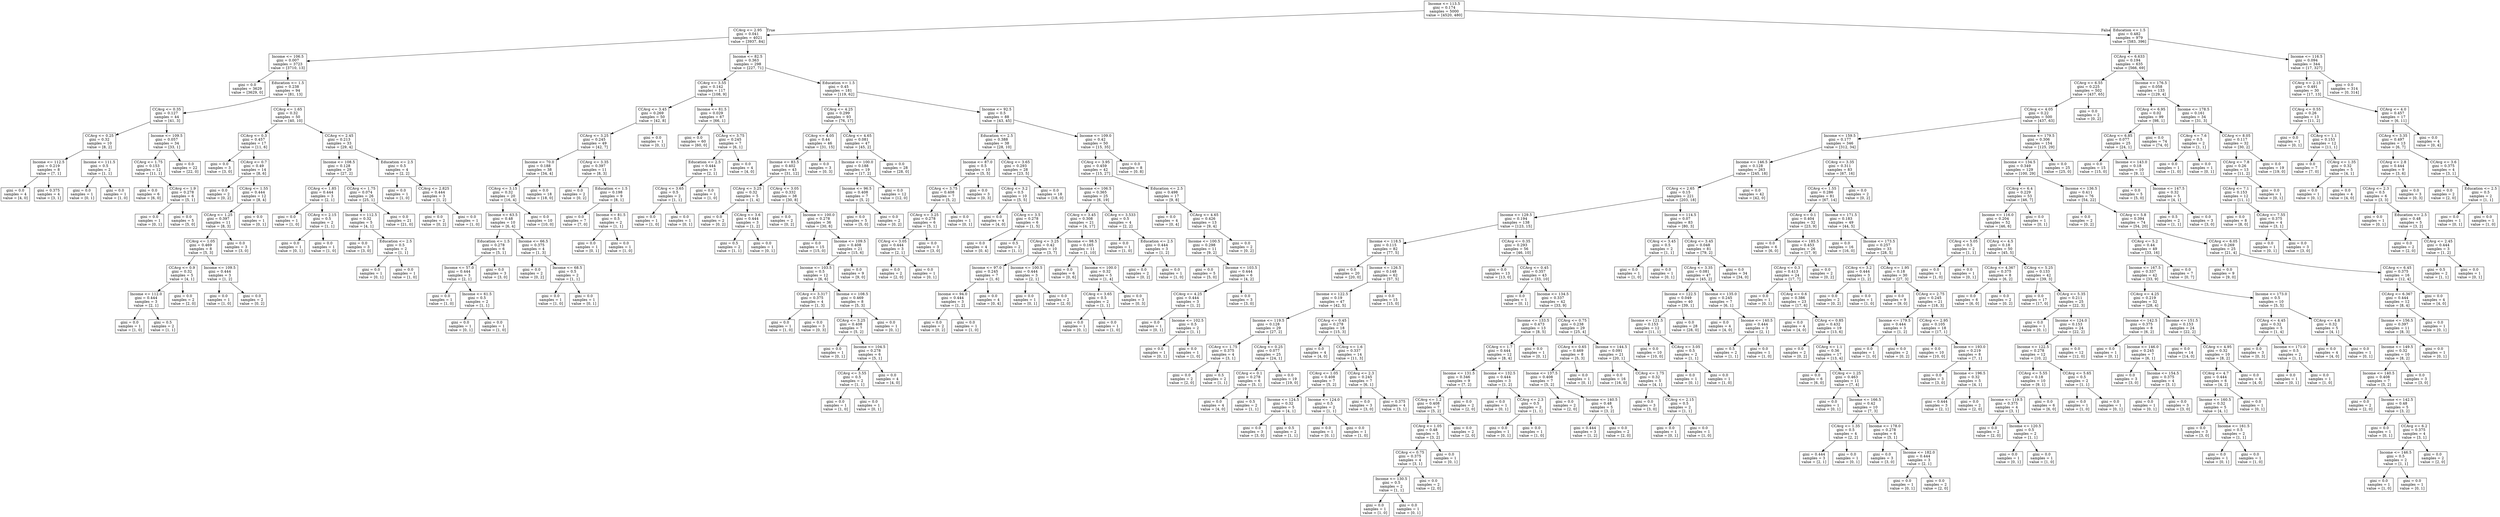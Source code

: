digraph Tree {
node [shape=box] ;
0 [label="Income <= 113.5\ngini = 0.174\nsamples = 5000\nvalue = [4520, 480]"] ;
1 [label="CCAvg <= 2.95\ngini = 0.041\nsamples = 4021\nvalue = [3937, 84]"] ;
0 -> 1 [labeldistance=2.5, labelangle=45, headlabel="True"] ;
2 [label="Income <= 106.5\ngini = 0.007\nsamples = 3723\nvalue = [3710, 13]"] ;
1 -> 2 ;
3 [label="gini = 0.0\nsamples = 3629\nvalue = [3629, 0]"] ;
2 -> 3 ;
4 [label="Education <= 1.5\ngini = 0.238\nsamples = 94\nvalue = [81, 13]"] ;
2 -> 4 ;
5 [label="CCAvg <= 0.35\ngini = 0.127\nsamples = 44\nvalue = [41, 3]"] ;
4 -> 5 ;
6 [label="CCAvg <= 0.25\ngini = 0.32\nsamples = 10\nvalue = [8, 2]"] ;
5 -> 6 ;
7 [label="Income <= 112.5\ngini = 0.219\nsamples = 8\nvalue = [7, 1]"] ;
6 -> 7 ;
8 [label="gini = 0.0\nsamples = 4\nvalue = [4, 0]"] ;
7 -> 8 ;
9 [label="gini = 0.375\nsamples = 4\nvalue = [3, 1]"] ;
7 -> 9 ;
10 [label="Income <= 111.5\ngini = 0.5\nsamples = 2\nvalue = [1, 1]"] ;
6 -> 10 ;
11 [label="gini = 0.0\nsamples = 1\nvalue = [0, 1]"] ;
10 -> 11 ;
12 [label="gini = 0.0\nsamples = 1\nvalue = [1, 0]"] ;
10 -> 12 ;
13 [label="Income <= 109.5\ngini = 0.057\nsamples = 34\nvalue = [33, 1]"] ;
5 -> 13 ;
14 [label="CCAvg <= 1.75\ngini = 0.153\nsamples = 12\nvalue = [11, 1]"] ;
13 -> 14 ;
15 [label="gini = 0.0\nsamples = 6\nvalue = [6, 0]"] ;
14 -> 15 ;
16 [label="CCAvg <= 1.9\ngini = 0.278\nsamples = 6\nvalue = [5, 1]"] ;
14 -> 16 ;
17 [label="gini = 0.0\nsamples = 1\nvalue = [0, 1]"] ;
16 -> 17 ;
18 [label="gini = 0.0\nsamples = 5\nvalue = [5, 0]"] ;
16 -> 18 ;
19 [label="gini = 0.0\nsamples = 22\nvalue = [22, 0]"] ;
13 -> 19 ;
20 [label="CCAvg <= 1.65\ngini = 0.32\nsamples = 50\nvalue = [40, 10]"] ;
4 -> 20 ;
21 [label="CCAvg <= 0.3\ngini = 0.457\nsamples = 17\nvalue = [11, 6]"] ;
20 -> 21 ;
22 [label="gini = 0.0\nsamples = 3\nvalue = [3, 0]"] ;
21 -> 22 ;
23 [label="CCAvg <= 0.7\ngini = 0.49\nsamples = 14\nvalue = [8, 6]"] ;
21 -> 23 ;
24 [label="gini = 0.0\nsamples = 2\nvalue = [0, 2]"] ;
23 -> 24 ;
25 [label="CCAvg <= 1.55\ngini = 0.444\nsamples = 12\nvalue = [8, 4]"] ;
23 -> 25 ;
26 [label="CCAvg <= 1.25\ngini = 0.397\nsamples = 11\nvalue = [8, 3]"] ;
25 -> 26 ;
27 [label="CCAvg <= 1.05\ngini = 0.469\nsamples = 8\nvalue = [5, 3]"] ;
26 -> 27 ;
28 [label="CCAvg <= 0.9\ngini = 0.32\nsamples = 5\nvalue = [4, 1]"] ;
27 -> 28 ;
29 [label="Income <= 112.0\ngini = 0.444\nsamples = 3\nvalue = [2, 1]"] ;
28 -> 29 ;
30 [label="gini = 0.0\nsamples = 1\nvalue = [1, 0]"] ;
29 -> 30 ;
31 [label="gini = 0.5\nsamples = 2\nvalue = [1, 1]"] ;
29 -> 31 ;
32 [label="gini = 0.0\nsamples = 2\nvalue = [2, 0]"] ;
28 -> 32 ;
33 [label="Income <= 109.5\ngini = 0.444\nsamples = 3\nvalue = [1, 2]"] ;
27 -> 33 ;
34 [label="gini = 0.0\nsamples = 1\nvalue = [1, 0]"] ;
33 -> 34 ;
35 [label="gini = 0.0\nsamples = 2\nvalue = [0, 2]"] ;
33 -> 35 ;
36 [label="gini = 0.0\nsamples = 3\nvalue = [3, 0]"] ;
26 -> 36 ;
37 [label="gini = 0.0\nsamples = 1\nvalue = [0, 1]"] ;
25 -> 37 ;
38 [label="CCAvg <= 2.45\ngini = 0.213\nsamples = 33\nvalue = [29, 4]"] ;
20 -> 38 ;
39 [label="Income <= 108.5\ngini = 0.128\nsamples = 29\nvalue = [27, 2]"] ;
38 -> 39 ;
40 [label="CCAvg <= 1.85\ngini = 0.444\nsamples = 3\nvalue = [2, 1]"] ;
39 -> 40 ;
41 [label="gini = 0.0\nsamples = 1\nvalue = [1, 0]"] ;
40 -> 41 ;
42 [label="CCAvg <= 2.15\ngini = 0.5\nsamples = 2\nvalue = [1, 1]"] ;
40 -> 42 ;
43 [label="gini = 0.0\nsamples = 1\nvalue = [0, 1]"] ;
42 -> 43 ;
44 [label="gini = 0.0\nsamples = 1\nvalue = [1, 0]"] ;
42 -> 44 ;
45 [label="CCAvg <= 1.75\ngini = 0.074\nsamples = 26\nvalue = [25, 1]"] ;
39 -> 45 ;
46 [label="Income <= 112.5\ngini = 0.32\nsamples = 5\nvalue = [4, 1]"] ;
45 -> 46 ;
47 [label="gini = 0.0\nsamples = 3\nvalue = [3, 0]"] ;
46 -> 47 ;
48 [label="Education <= 2.5\ngini = 0.5\nsamples = 2\nvalue = [1, 1]"] ;
46 -> 48 ;
49 [label="gini = 0.0\nsamples = 1\nvalue = [0, 1]"] ;
48 -> 49 ;
50 [label="gini = 0.0\nsamples = 1\nvalue = [1, 0]"] ;
48 -> 50 ;
51 [label="gini = 0.0\nsamples = 21\nvalue = [21, 0]"] ;
45 -> 51 ;
52 [label="Education <= 2.5\ngini = 0.5\nsamples = 4\nvalue = [2, 2]"] ;
38 -> 52 ;
53 [label="gini = 0.0\nsamples = 1\nvalue = [1, 0]"] ;
52 -> 53 ;
54 [label="CCAvg <= 2.825\ngini = 0.444\nsamples = 3\nvalue = [1, 2]"] ;
52 -> 54 ;
55 [label="gini = 0.0\nsamples = 2\nvalue = [0, 2]"] ;
54 -> 55 ;
56 [label="gini = 0.0\nsamples = 1\nvalue = [1, 0]"] ;
54 -> 56 ;
57 [label="Income <= 82.5\ngini = 0.363\nsamples = 298\nvalue = [227, 71]"] ;
1 -> 57 ;
58 [label="CCAvg <= 3.55\ngini = 0.142\nsamples = 117\nvalue = [108, 9]"] ;
57 -> 58 ;
59 [label="CCAvg <= 3.45\ngini = 0.269\nsamples = 50\nvalue = [42, 8]"] ;
58 -> 59 ;
60 [label="CCAvg <= 3.25\ngini = 0.245\nsamples = 49\nvalue = [42, 7]"] ;
59 -> 60 ;
61 [label="Income <= 70.0\ngini = 0.188\nsamples = 38\nvalue = [34, 4]"] ;
60 -> 61 ;
62 [label="CCAvg <= 3.15\ngini = 0.32\nsamples = 20\nvalue = [16, 4]"] ;
61 -> 62 ;
63 [label="Income <= 63.5\ngini = 0.48\nsamples = 10\nvalue = [6, 4]"] ;
62 -> 63 ;
64 [label="Education <= 1.5\ngini = 0.278\nsamples = 6\nvalue = [5, 1]"] ;
63 -> 64 ;
65 [label="Income <= 57.0\ngini = 0.444\nsamples = 3\nvalue = [2, 1]"] ;
64 -> 65 ;
66 [label="gini = 0.0\nsamples = 1\nvalue = [1, 0]"] ;
65 -> 66 ;
67 [label="Income <= 61.5\ngini = 0.5\nsamples = 2\nvalue = [1, 1]"] ;
65 -> 67 ;
68 [label="gini = 0.0\nsamples = 1\nvalue = [0, 1]"] ;
67 -> 68 ;
69 [label="gini = 0.0\nsamples = 1\nvalue = [1, 0]"] ;
67 -> 69 ;
70 [label="gini = 0.0\nsamples = 3\nvalue = [3, 0]"] ;
64 -> 70 ;
71 [label="Income <= 66.5\ngini = 0.375\nsamples = 4\nvalue = [1, 3]"] ;
63 -> 71 ;
72 [label="gini = 0.0\nsamples = 2\nvalue = [0, 2]"] ;
71 -> 72 ;
73 [label="Income <= 68.5\ngini = 0.5\nsamples = 2\nvalue = [1, 1]"] ;
71 -> 73 ;
74 [label="gini = 0.0\nsamples = 1\nvalue = [1, 0]"] ;
73 -> 74 ;
75 [label="gini = 0.0\nsamples = 1\nvalue = [0, 1]"] ;
73 -> 75 ;
76 [label="gini = 0.0\nsamples = 10\nvalue = [10, 0]"] ;
62 -> 76 ;
77 [label="gini = 0.0\nsamples = 18\nvalue = [18, 0]"] ;
61 -> 77 ;
78 [label="CCAvg <= 3.35\ngini = 0.397\nsamples = 11\nvalue = [8, 3]"] ;
60 -> 78 ;
79 [label="gini = 0.0\nsamples = 2\nvalue = [0, 2]"] ;
78 -> 79 ;
80 [label="Education <= 1.5\ngini = 0.198\nsamples = 9\nvalue = [8, 1]"] ;
78 -> 80 ;
81 [label="gini = 0.0\nsamples = 7\nvalue = [7, 0]"] ;
80 -> 81 ;
82 [label="Income <= 81.5\ngini = 0.5\nsamples = 2\nvalue = [1, 1]"] ;
80 -> 82 ;
83 [label="gini = 0.0\nsamples = 1\nvalue = [0, 1]"] ;
82 -> 83 ;
84 [label="gini = 0.0\nsamples = 1\nvalue = [1, 0]"] ;
82 -> 84 ;
85 [label="gini = 0.0\nsamples = 1\nvalue = [0, 1]"] ;
59 -> 85 ;
86 [label="Income <= 81.5\ngini = 0.029\nsamples = 67\nvalue = [66, 1]"] ;
58 -> 86 ;
87 [label="gini = 0.0\nsamples = 60\nvalue = [60, 0]"] ;
86 -> 87 ;
88 [label="CCAvg <= 3.75\ngini = 0.245\nsamples = 7\nvalue = [6, 1]"] ;
86 -> 88 ;
89 [label="Education <= 2.5\ngini = 0.444\nsamples = 3\nvalue = [2, 1]"] ;
88 -> 89 ;
90 [label="CCAvg <= 3.65\ngini = 0.5\nsamples = 2\nvalue = [1, 1]"] ;
89 -> 90 ;
91 [label="gini = 0.0\nsamples = 1\nvalue = [1, 0]"] ;
90 -> 91 ;
92 [label="gini = 0.0\nsamples = 1\nvalue = [0, 1]"] ;
90 -> 92 ;
93 [label="gini = 0.0\nsamples = 1\nvalue = [1, 0]"] ;
89 -> 93 ;
94 [label="gini = 0.0\nsamples = 4\nvalue = [4, 0]"] ;
88 -> 94 ;
95 [label="Education <= 1.5\ngini = 0.45\nsamples = 181\nvalue = [119, 62]"] ;
57 -> 95 ;
96 [label="CCAvg <= 4.25\ngini = 0.299\nsamples = 93\nvalue = [76, 17]"] ;
95 -> 96 ;
97 [label="CCAvg <= 4.05\ngini = 0.44\nsamples = 46\nvalue = [31, 15]"] ;
96 -> 97 ;
98 [label="Income <= 83.5\ngini = 0.402\nsamples = 43\nvalue = [31, 12]"] ;
97 -> 98 ;
99 [label="CCAvg <= 3.25\ngini = 0.32\nsamples = 5\nvalue = [1, 4]"] ;
98 -> 99 ;
100 [label="gini = 0.0\nsamples = 2\nvalue = [0, 2]"] ;
99 -> 100 ;
101 [label="CCAvg <= 3.6\ngini = 0.444\nsamples = 3\nvalue = [1, 2]"] ;
99 -> 101 ;
102 [label="gini = 0.5\nsamples = 2\nvalue = [1, 1]"] ;
101 -> 102 ;
103 [label="gini = 0.0\nsamples = 1\nvalue = [0, 1]"] ;
101 -> 103 ;
104 [label="CCAvg <= 3.05\ngini = 0.332\nsamples = 38\nvalue = [30, 8]"] ;
98 -> 104 ;
105 [label="gini = 0.0\nsamples = 2\nvalue = [0, 2]"] ;
104 -> 105 ;
106 [label="Income <= 100.0\ngini = 0.278\nsamples = 36\nvalue = [30, 6]"] ;
104 -> 106 ;
107 [label="gini = 0.0\nsamples = 15\nvalue = [15, 0]"] ;
106 -> 107 ;
108 [label="Income <= 109.5\ngini = 0.408\nsamples = 21\nvalue = [15, 6]"] ;
106 -> 108 ;
109 [label="Income <= 103.5\ngini = 0.5\nsamples = 12\nvalue = [6, 6]"] ;
108 -> 109 ;
110 [label="CCAvg <= 3.317\ngini = 0.375\nsamples = 4\nvalue = [1, 3]"] ;
109 -> 110 ;
111 [label="gini = 0.0\nsamples = 1\nvalue = [1, 0]"] ;
110 -> 111 ;
112 [label="gini = 0.0\nsamples = 3\nvalue = [0, 3]"] ;
110 -> 112 ;
113 [label="Income <= 108.5\ngini = 0.469\nsamples = 8\nvalue = [5, 3]"] ;
109 -> 113 ;
114 [label="CCAvg <= 3.25\ngini = 0.408\nsamples = 7\nvalue = [5, 2]"] ;
113 -> 114 ;
115 [label="gini = 0.0\nsamples = 1\nvalue = [0, 1]"] ;
114 -> 115 ;
116 [label="Income <= 104.5\ngini = 0.278\nsamples = 6\nvalue = [5, 1]"] ;
114 -> 116 ;
117 [label="CCAvg <= 3.55\ngini = 0.5\nsamples = 2\nvalue = [1, 1]"] ;
116 -> 117 ;
118 [label="gini = 0.0\nsamples = 1\nvalue = [1, 0]"] ;
117 -> 118 ;
119 [label="gini = 0.0\nsamples = 1\nvalue = [0, 1]"] ;
117 -> 119 ;
120 [label="gini = 0.0\nsamples = 4\nvalue = [4, 0]"] ;
116 -> 120 ;
121 [label="gini = 0.0\nsamples = 1\nvalue = [0, 1]"] ;
113 -> 121 ;
122 [label="gini = 0.0\nsamples = 9\nvalue = [9, 0]"] ;
108 -> 122 ;
123 [label="gini = 0.0\nsamples = 3\nvalue = [0, 3]"] ;
97 -> 123 ;
124 [label="CCAvg <= 4.65\ngini = 0.081\nsamples = 47\nvalue = [45, 2]"] ;
96 -> 124 ;
125 [label="Income <= 100.0\ngini = 0.188\nsamples = 19\nvalue = [17, 2]"] ;
124 -> 125 ;
126 [label="Income <= 96.5\ngini = 0.408\nsamples = 7\nvalue = [5, 2]"] ;
125 -> 126 ;
127 [label="gini = 0.0\nsamples = 5\nvalue = [5, 0]"] ;
126 -> 127 ;
128 [label="gini = 0.0\nsamples = 2\nvalue = [0, 2]"] ;
126 -> 128 ;
129 [label="gini = 0.0\nsamples = 12\nvalue = [12, 0]"] ;
125 -> 129 ;
130 [label="gini = 0.0\nsamples = 28\nvalue = [28, 0]"] ;
124 -> 130 ;
131 [label="Income <= 92.5\ngini = 0.5\nsamples = 88\nvalue = [43, 45]"] ;
95 -> 131 ;
132 [label="Education <= 2.5\ngini = 0.388\nsamples = 38\nvalue = [28, 10]"] ;
131 -> 132 ;
133 [label="Income <= 87.0\ngini = 0.5\nsamples = 10\nvalue = [5, 5]"] ;
132 -> 133 ;
134 [label="CCAvg <= 3.75\ngini = 0.408\nsamples = 7\nvalue = [5, 2]"] ;
133 -> 134 ;
135 [label="CCAvg <= 3.25\ngini = 0.278\nsamples = 6\nvalue = [5, 1]"] ;
134 -> 135 ;
136 [label="CCAvg <= 3.05\ngini = 0.444\nsamples = 3\nvalue = [2, 1]"] ;
135 -> 136 ;
137 [label="gini = 0.0\nsamples = 2\nvalue = [2, 0]"] ;
136 -> 137 ;
138 [label="gini = 0.0\nsamples = 1\nvalue = [0, 1]"] ;
136 -> 138 ;
139 [label="gini = 0.0\nsamples = 3\nvalue = [3, 0]"] ;
135 -> 139 ;
140 [label="gini = 0.0\nsamples = 1\nvalue = [0, 1]"] ;
134 -> 140 ;
141 [label="gini = 0.0\nsamples = 3\nvalue = [0, 3]"] ;
133 -> 141 ;
142 [label="CCAvg <= 3.65\ngini = 0.293\nsamples = 28\nvalue = [23, 5]"] ;
132 -> 142 ;
143 [label="CCAvg <= 3.2\ngini = 0.5\nsamples = 10\nvalue = [5, 5]"] ;
142 -> 143 ;
144 [label="gini = 0.0\nsamples = 4\nvalue = [4, 0]"] ;
143 -> 144 ;
145 [label="CCAvg <= 3.5\ngini = 0.278\nsamples = 6\nvalue = [1, 5]"] ;
143 -> 145 ;
146 [label="gini = 0.0\nsamples = 4\nvalue = [0, 4]"] ;
145 -> 146 ;
147 [label="gini = 0.5\nsamples = 2\nvalue = [1, 1]"] ;
145 -> 147 ;
148 [label="gini = 0.0\nsamples = 18\nvalue = [18, 0]"] ;
142 -> 148 ;
149 [label="Income <= 109.0\ngini = 0.42\nsamples = 50\nvalue = [15, 35]"] ;
131 -> 149 ;
150 [label="CCAvg <= 3.95\ngini = 0.459\nsamples = 42\nvalue = [15, 27]"] ;
149 -> 150 ;
151 [label="Income <= 106.5\ngini = 0.365\nsamples = 25\nvalue = [6, 19]"] ;
150 -> 151 ;
152 [label="CCAvg <= 3.45\ngini = 0.308\nsamples = 21\nvalue = [4, 17]"] ;
151 -> 152 ;
153 [label="CCAvg <= 3.25\ngini = 0.42\nsamples = 10\nvalue = [3, 7]"] ;
152 -> 153 ;
154 [label="Income <= 97.0\ngini = 0.245\nsamples = 7\nvalue = [1, 6]"] ;
153 -> 154 ;
155 [label="Income <= 94.0\ngini = 0.444\nsamples = 3\nvalue = [1, 2]"] ;
154 -> 155 ;
156 [label="gini = 0.0\nsamples = 2\nvalue = [0, 2]"] ;
155 -> 156 ;
157 [label="gini = 0.0\nsamples = 1\nvalue = [1, 0]"] ;
155 -> 157 ;
158 [label="gini = 0.0\nsamples = 4\nvalue = [0, 4]"] ;
154 -> 158 ;
159 [label="Income <= 100.5\ngini = 0.444\nsamples = 3\nvalue = [2, 1]"] ;
153 -> 159 ;
160 [label="gini = 0.0\nsamples = 1\nvalue = [0, 1]"] ;
159 -> 160 ;
161 [label="gini = 0.0\nsamples = 2\nvalue = [2, 0]"] ;
159 -> 161 ;
162 [label="Income <= 98.5\ngini = 0.165\nsamples = 11\nvalue = [1, 10]"] ;
152 -> 162 ;
163 [label="gini = 0.0\nsamples = 6\nvalue = [0, 6]"] ;
162 -> 163 ;
164 [label="Income <= 100.0\ngini = 0.32\nsamples = 5\nvalue = [1, 4]"] ;
162 -> 164 ;
165 [label="CCAvg <= 3.65\ngini = 0.5\nsamples = 2\nvalue = [1, 1]"] ;
164 -> 165 ;
166 [label="gini = 0.0\nsamples = 1\nvalue = [0, 1]"] ;
165 -> 166 ;
167 [label="gini = 0.0\nsamples = 1\nvalue = [1, 0]"] ;
165 -> 167 ;
168 [label="gini = 0.0\nsamples = 3\nvalue = [0, 3]"] ;
164 -> 168 ;
169 [label="CCAvg <= 3.533\ngini = 0.5\nsamples = 4\nvalue = [2, 2]"] ;
151 -> 169 ;
170 [label="gini = 0.0\nsamples = 1\nvalue = [1, 0]"] ;
169 -> 170 ;
171 [label="Education <= 2.5\ngini = 0.444\nsamples = 3\nvalue = [1, 2]"] ;
169 -> 171 ;
172 [label="gini = 0.0\nsamples = 2\nvalue = [0, 2]"] ;
171 -> 172 ;
173 [label="gini = 0.0\nsamples = 1\nvalue = [1, 0]"] ;
171 -> 173 ;
174 [label="Education <= 2.5\ngini = 0.498\nsamples = 17\nvalue = [9, 8]"] ;
150 -> 174 ;
175 [label="gini = 0.0\nsamples = 4\nvalue = [0, 4]"] ;
174 -> 175 ;
176 [label="CCAvg <= 4.65\ngini = 0.426\nsamples = 13\nvalue = [9, 4]"] ;
174 -> 176 ;
177 [label="Income <= 100.5\ngini = 0.298\nsamples = 11\nvalue = [9, 2]"] ;
176 -> 177 ;
178 [label="gini = 0.0\nsamples = 5\nvalue = [5, 0]"] ;
177 -> 178 ;
179 [label="Income <= 103.5\ngini = 0.444\nsamples = 6\nvalue = [4, 2]"] ;
177 -> 179 ;
180 [label="CCAvg <= 4.25\ngini = 0.444\nsamples = 3\nvalue = [1, 2]"] ;
179 -> 180 ;
181 [label="gini = 0.0\nsamples = 1\nvalue = [0, 1]"] ;
180 -> 181 ;
182 [label="Income <= 102.5\ngini = 0.5\nsamples = 2\nvalue = [1, 1]"] ;
180 -> 182 ;
183 [label="gini = 0.0\nsamples = 1\nvalue = [0, 1]"] ;
182 -> 183 ;
184 [label="gini = 0.0\nsamples = 1\nvalue = [1, 0]"] ;
182 -> 184 ;
185 [label="gini = 0.0\nsamples = 3\nvalue = [3, 0]"] ;
179 -> 185 ;
186 [label="gini = 0.0\nsamples = 2\nvalue = [0, 2]"] ;
176 -> 186 ;
187 [label="gini = 0.0\nsamples = 8\nvalue = [0, 8]"] ;
149 -> 187 ;
188 [label="Education <= 1.5\ngini = 0.482\nsamples = 979\nvalue = [583, 396]"] ;
0 -> 188 [labeldistance=2.5, labelangle=-45, headlabel="False"] ;
189 [label="CCAvg <= 6.633\ngini = 0.194\nsamples = 635\nvalue = [566, 69]"] ;
188 -> 189 ;
190 [label="CCAvg <= 6.55\ngini = 0.225\nsamples = 502\nvalue = [437, 65]"] ;
189 -> 190 ;
191 [label="CCAvg <= 4.05\ngini = 0.22\nsamples = 500\nvalue = [437, 63]"] ;
190 -> 191 ;
192 [label="Income <= 159.5\ngini = 0.177\nsamples = 346\nvalue = [312, 34]"] ;
191 -> 192 ;
193 [label="Income <= 146.5\ngini = 0.128\nsamples = 263\nvalue = [245, 18]"] ;
192 -> 193 ;
194 [label="CCAvg <= 2.65\ngini = 0.15\nsamples = 221\nvalue = [203, 18]"] ;
193 -> 194 ;
195 [label="Income <= 129.5\ngini = 0.194\nsamples = 138\nvalue = [123, 15]"] ;
194 -> 195 ;
196 [label="Income <= 118.5\ngini = 0.115\nsamples = 82\nvalue = [77, 5]"] ;
195 -> 196 ;
197 [label="gini = 0.0\nsamples = 20\nvalue = [20, 0]"] ;
196 -> 197 ;
198 [label="Income <= 126.5\ngini = 0.148\nsamples = 62\nvalue = [57, 5]"] ;
196 -> 198 ;
199 [label="Income <= 122.5\ngini = 0.19\nsamples = 47\nvalue = [42, 5]"] ;
198 -> 199 ;
200 [label="Income <= 119.5\ngini = 0.128\nsamples = 29\nvalue = [27, 2]"] ;
199 -> 200 ;
201 [label="CCAvg <= 1.75\ngini = 0.375\nsamples = 4\nvalue = [3, 1]"] ;
200 -> 201 ;
202 [label="gini = 0.0\nsamples = 2\nvalue = [2, 0]"] ;
201 -> 202 ;
203 [label="gini = 0.5\nsamples = 2\nvalue = [1, 1]"] ;
201 -> 203 ;
204 [label="CCAvg <= 0.25\ngini = 0.077\nsamples = 25\nvalue = [24, 1]"] ;
200 -> 204 ;
205 [label="CCAvg <= 0.1\ngini = 0.278\nsamples = 6\nvalue = [5, 1]"] ;
204 -> 205 ;
206 [label="gini = 0.0\nsamples = 4\nvalue = [4, 0]"] ;
205 -> 206 ;
207 [label="gini = 0.5\nsamples = 2\nvalue = [1, 1]"] ;
205 -> 207 ;
208 [label="gini = 0.0\nsamples = 19\nvalue = [19, 0]"] ;
204 -> 208 ;
209 [label="CCAvg <= 0.45\ngini = 0.278\nsamples = 18\nvalue = [15, 3]"] ;
199 -> 209 ;
210 [label="gini = 0.0\nsamples = 4\nvalue = [4, 0]"] ;
209 -> 210 ;
211 [label="CCAvg <= 1.6\ngini = 0.337\nsamples = 14\nvalue = [11, 3]"] ;
209 -> 211 ;
212 [label="CCAvg <= 1.05\ngini = 0.408\nsamples = 7\nvalue = [5, 2]"] ;
211 -> 212 ;
213 [label="Income <= 124.5\ngini = 0.32\nsamples = 5\nvalue = [4, 1]"] ;
212 -> 213 ;
214 [label="gini = 0.0\nsamples = 3\nvalue = [3, 0]"] ;
213 -> 214 ;
215 [label="gini = 0.5\nsamples = 2\nvalue = [1, 1]"] ;
213 -> 215 ;
216 [label="Income <= 124.0\ngini = 0.5\nsamples = 2\nvalue = [1, 1]"] ;
212 -> 216 ;
217 [label="gini = 0.0\nsamples = 1\nvalue = [0, 1]"] ;
216 -> 217 ;
218 [label="gini = 0.0\nsamples = 1\nvalue = [1, 0]"] ;
216 -> 218 ;
219 [label="CCAvg <= 2.3\ngini = 0.245\nsamples = 7\nvalue = [6, 1]"] ;
211 -> 219 ;
220 [label="gini = 0.0\nsamples = 3\nvalue = [3, 0]"] ;
219 -> 220 ;
221 [label="gini = 0.375\nsamples = 4\nvalue = [3, 1]"] ;
219 -> 221 ;
222 [label="gini = 0.0\nsamples = 15\nvalue = [15, 0]"] ;
198 -> 222 ;
223 [label="CCAvg <= 0.35\ngini = 0.293\nsamples = 56\nvalue = [46, 10]"] ;
195 -> 223 ;
224 [label="gini = 0.0\nsamples = 13\nvalue = [13, 0]"] ;
223 -> 224 ;
225 [label="CCAvg <= 0.45\ngini = 0.357\nsamples = 43\nvalue = [33, 10]"] ;
223 -> 225 ;
226 [label="gini = 0.0\nsamples = 1\nvalue = [0, 1]"] ;
225 -> 226 ;
227 [label="Income <= 134.5\ngini = 0.337\nsamples = 42\nvalue = [33, 9]"] ;
225 -> 227 ;
228 [label="Income <= 133.5\ngini = 0.473\nsamples = 13\nvalue = [8, 5]"] ;
227 -> 228 ;
229 [label="CCAvg <= 1.7\ngini = 0.444\nsamples = 12\nvalue = [8, 4]"] ;
228 -> 229 ;
230 [label="Income <= 131.5\ngini = 0.346\nsamples = 9\nvalue = [7, 2]"] ;
229 -> 230 ;
231 [label="CCAvg <= 1.2\ngini = 0.408\nsamples = 7\nvalue = [5, 2]"] ;
230 -> 231 ;
232 [label="CCAvg <= 1.05\ngini = 0.48\nsamples = 5\nvalue = [3, 2]"] ;
231 -> 232 ;
233 [label="CCAvg <= 0.75\ngini = 0.375\nsamples = 4\nvalue = [3, 1]"] ;
232 -> 233 ;
234 [label="Income <= 130.5\ngini = 0.5\nsamples = 2\nvalue = [1, 1]"] ;
233 -> 234 ;
235 [label="gini = 0.0\nsamples = 1\nvalue = [1, 0]"] ;
234 -> 235 ;
236 [label="gini = 0.0\nsamples = 1\nvalue = [0, 1]"] ;
234 -> 236 ;
237 [label="gini = 0.0\nsamples = 2\nvalue = [2, 0]"] ;
233 -> 237 ;
238 [label="gini = 0.0\nsamples = 1\nvalue = [0, 1]"] ;
232 -> 238 ;
239 [label="gini = 0.0\nsamples = 2\nvalue = [2, 0]"] ;
231 -> 239 ;
240 [label="gini = 0.0\nsamples = 2\nvalue = [2, 0]"] ;
230 -> 240 ;
241 [label="Income <= 132.5\ngini = 0.444\nsamples = 3\nvalue = [1, 2]"] ;
229 -> 241 ;
242 [label="gini = 0.0\nsamples = 1\nvalue = [0, 1]"] ;
241 -> 242 ;
243 [label="CCAvg <= 2.3\ngini = 0.5\nsamples = 2\nvalue = [1, 1]"] ;
241 -> 243 ;
244 [label="gini = 0.0\nsamples = 1\nvalue = [0, 1]"] ;
243 -> 244 ;
245 [label="gini = 0.0\nsamples = 1\nvalue = [1, 0]"] ;
243 -> 245 ;
246 [label="gini = 0.0\nsamples = 1\nvalue = [0, 1]"] ;
228 -> 246 ;
247 [label="CCAvg <= 0.75\ngini = 0.238\nsamples = 29\nvalue = [25, 4]"] ;
227 -> 247 ;
248 [label="CCAvg <= 0.65\ngini = 0.469\nsamples = 8\nvalue = [5, 3]"] ;
247 -> 248 ;
249 [label="Income <= 137.5\ngini = 0.408\nsamples = 7\nvalue = [5, 2]"] ;
248 -> 249 ;
250 [label="gini = 0.0\nsamples = 2\nvalue = [2, 0]"] ;
249 -> 250 ;
251 [label="Income <= 140.5\ngini = 0.48\nsamples = 5\nvalue = [3, 2]"] ;
249 -> 251 ;
252 [label="gini = 0.444\nsamples = 3\nvalue = [1, 2]"] ;
251 -> 252 ;
253 [label="gini = 0.0\nsamples = 2\nvalue = [2, 0]"] ;
251 -> 253 ;
254 [label="gini = 0.0\nsamples = 1\nvalue = [0, 1]"] ;
248 -> 254 ;
255 [label="Income <= 144.5\ngini = 0.091\nsamples = 21\nvalue = [20, 1]"] ;
247 -> 255 ;
256 [label="gini = 0.0\nsamples = 16\nvalue = [16, 0]"] ;
255 -> 256 ;
257 [label="CCAvg <= 1.75\ngini = 0.32\nsamples = 5\nvalue = [4, 1]"] ;
255 -> 257 ;
258 [label="gini = 0.0\nsamples = 3\nvalue = [3, 0]"] ;
257 -> 258 ;
259 [label="CCAvg <= 2.15\ngini = 0.5\nsamples = 2\nvalue = [1, 1]"] ;
257 -> 259 ;
260 [label="gini = 0.0\nsamples = 1\nvalue = [0, 1]"] ;
259 -> 260 ;
261 [label="gini = 0.0\nsamples = 1\nvalue = [1, 0]"] ;
259 -> 261 ;
262 [label="Income <= 114.5\ngini = 0.07\nsamples = 83\nvalue = [80, 3]"] ;
194 -> 262 ;
263 [label="CCAvg <= 3.45\ngini = 0.5\nsamples = 2\nvalue = [1, 1]"] ;
262 -> 263 ;
264 [label="gini = 0.0\nsamples = 1\nvalue = [1, 0]"] ;
263 -> 264 ;
265 [label="gini = 0.0\nsamples = 1\nvalue = [0, 1]"] ;
263 -> 265 ;
266 [label="CCAvg <= 3.45\ngini = 0.048\nsamples = 81\nvalue = [79, 2]"] ;
262 -> 266 ;
267 [label="CCAvg <= 3.35\ngini = 0.081\nsamples = 47\nvalue = [45, 2]"] ;
266 -> 267 ;
268 [label="Income <= 122.5\ngini = 0.049\nsamples = 40\nvalue = [39, 1]"] ;
267 -> 268 ;
269 [label="Income <= 121.5\ngini = 0.153\nsamples = 12\nvalue = [11, 1]"] ;
268 -> 269 ;
270 [label="gini = 0.0\nsamples = 10\nvalue = [10, 0]"] ;
269 -> 270 ;
271 [label="CCAvg <= 3.05\ngini = 0.5\nsamples = 2\nvalue = [1, 1]"] ;
269 -> 271 ;
272 [label="gini = 0.0\nsamples = 1\nvalue = [0, 1]"] ;
271 -> 272 ;
273 [label="gini = 0.0\nsamples = 1\nvalue = [1, 0]"] ;
271 -> 273 ;
274 [label="gini = 0.0\nsamples = 28\nvalue = [28, 0]"] ;
268 -> 274 ;
275 [label="Income <= 135.0\ngini = 0.245\nsamples = 7\nvalue = [6, 1]"] ;
267 -> 275 ;
276 [label="gini = 0.0\nsamples = 4\nvalue = [4, 0]"] ;
275 -> 276 ;
277 [label="Income <= 140.5\ngini = 0.444\nsamples = 3\nvalue = [2, 1]"] ;
275 -> 277 ;
278 [label="gini = 0.5\nsamples = 2\nvalue = [1, 1]"] ;
277 -> 278 ;
279 [label="gini = 0.0\nsamples = 1\nvalue = [1, 0]"] ;
277 -> 279 ;
280 [label="gini = 0.0\nsamples = 34\nvalue = [34, 0]"] ;
266 -> 280 ;
281 [label="gini = 0.0\nsamples = 42\nvalue = [42, 0]"] ;
193 -> 281 ;
282 [label="CCAvg <= 3.35\ngini = 0.311\nsamples = 83\nvalue = [67, 16]"] ;
192 -> 282 ;
283 [label="CCAvg <= 1.55\ngini = 0.286\nsamples = 81\nvalue = [67, 14]"] ;
282 -> 283 ;
284 [label="CCAvg <= 0.1\ngini = 0.404\nsamples = 32\nvalue = [23, 9]"] ;
283 -> 284 ;
285 [label="gini = 0.0\nsamples = 6\nvalue = [6, 0]"] ;
284 -> 285 ;
286 [label="Income <= 185.5\ngini = 0.453\nsamples = 26\nvalue = [17, 9]"] ;
284 -> 286 ;
287 [label="CCAvg <= 0.3\ngini = 0.413\nsamples = 24\nvalue = [17, 7]"] ;
286 -> 287 ;
288 [label="gini = 0.0\nsamples = 1\nvalue = [0, 1]"] ;
287 -> 288 ;
289 [label="CCAvg <= 0.6\ngini = 0.386\nsamples = 23\nvalue = [17, 6]"] ;
287 -> 289 ;
290 [label="gini = 0.0\nsamples = 4\nvalue = [4, 0]"] ;
289 -> 290 ;
291 [label="CCAvg <= 0.85\ngini = 0.432\nsamples = 19\nvalue = [13, 6]"] ;
289 -> 291 ;
292 [label="gini = 0.0\nsamples = 2\nvalue = [0, 2]"] ;
291 -> 292 ;
293 [label="CCAvg <= 1.1\ngini = 0.36\nsamples = 17\nvalue = [13, 4]"] ;
291 -> 293 ;
294 [label="gini = 0.0\nsamples = 6\nvalue = [6, 0]"] ;
293 -> 294 ;
295 [label="CCAvg <= 1.25\ngini = 0.463\nsamples = 11\nvalue = [7, 4]"] ;
293 -> 295 ;
296 [label="gini = 0.0\nsamples = 1\nvalue = [0, 1]"] ;
295 -> 296 ;
297 [label="Income <= 166.5\ngini = 0.42\nsamples = 10\nvalue = [7, 3]"] ;
295 -> 297 ;
298 [label="CCAvg <= 1.35\ngini = 0.5\nsamples = 4\nvalue = [2, 2]"] ;
297 -> 298 ;
299 [label="gini = 0.444\nsamples = 3\nvalue = [2, 1]"] ;
298 -> 299 ;
300 [label="gini = 0.0\nsamples = 1\nvalue = [0, 1]"] ;
298 -> 300 ;
301 [label="Income <= 178.0\ngini = 0.278\nsamples = 6\nvalue = [5, 1]"] ;
297 -> 301 ;
302 [label="gini = 0.0\nsamples = 3\nvalue = [3, 0]"] ;
301 -> 302 ;
303 [label="Income <= 182.0\ngini = 0.444\nsamples = 3\nvalue = [2, 1]"] ;
301 -> 303 ;
304 [label="gini = 0.0\nsamples = 1\nvalue = [0, 1]"] ;
303 -> 304 ;
305 [label="gini = 0.0\nsamples = 2\nvalue = [2, 0]"] ;
303 -> 305 ;
306 [label="gini = 0.0\nsamples = 2\nvalue = [0, 2]"] ;
286 -> 306 ;
307 [label="Income <= 171.5\ngini = 0.183\nsamples = 49\nvalue = [44, 5]"] ;
283 -> 307 ;
308 [label="gini = 0.0\nsamples = 16\nvalue = [16, 0]"] ;
307 -> 308 ;
309 [label="Income <= 173.5\ngini = 0.257\nsamples = 33\nvalue = [28, 5]"] ;
307 -> 309 ;
310 [label="CCAvg <= 3.2\ngini = 0.444\nsamples = 3\nvalue = [1, 2]"] ;
309 -> 310 ;
311 [label="gini = 0.0\nsamples = 2\nvalue = [0, 2]"] ;
310 -> 311 ;
312 [label="gini = 0.0\nsamples = 1\nvalue = [1, 0]"] ;
310 -> 312 ;
313 [label="CCAvg <= 1.95\ngini = 0.18\nsamples = 30\nvalue = [27, 3]"] ;
309 -> 313 ;
314 [label="gini = 0.0\nsamples = 9\nvalue = [9, 0]"] ;
313 -> 314 ;
315 [label="CCAvg <= 2.75\ngini = 0.245\nsamples = 21\nvalue = [18, 3]"] ;
313 -> 315 ;
316 [label="Income <= 179.5\ngini = 0.444\nsamples = 3\nvalue = [1, 2]"] ;
315 -> 316 ;
317 [label="gini = 0.0\nsamples = 1\nvalue = [1, 0]"] ;
316 -> 317 ;
318 [label="gini = 0.0\nsamples = 2\nvalue = [0, 2]"] ;
316 -> 318 ;
319 [label="CCAvg <= 2.95\ngini = 0.105\nsamples = 18\nvalue = [17, 1]"] ;
315 -> 319 ;
320 [label="gini = 0.0\nsamples = 10\nvalue = [10, 0]"] ;
319 -> 320 ;
321 [label="Income <= 193.0\ngini = 0.219\nsamples = 8\nvalue = [7, 1]"] ;
319 -> 321 ;
322 [label="gini = 0.0\nsamples = 3\nvalue = [3, 0]"] ;
321 -> 322 ;
323 [label="Income <= 196.5\ngini = 0.32\nsamples = 5\nvalue = [4, 1]"] ;
321 -> 323 ;
324 [label="gini = 0.444\nsamples = 3\nvalue = [2, 1]"] ;
323 -> 324 ;
325 [label="gini = 0.0\nsamples = 2\nvalue = [2, 0]"] ;
323 -> 325 ;
326 [label="gini = 0.0\nsamples = 2\nvalue = [0, 2]"] ;
282 -> 326 ;
327 [label="Income <= 179.5\ngini = 0.306\nsamples = 154\nvalue = [125, 29]"] ;
191 -> 327 ;
328 [label="Income <= 134.5\ngini = 0.349\nsamples = 129\nvalue = [100, 29]"] ;
327 -> 328 ;
329 [label="CCAvg <= 6.4\ngini = 0.229\nsamples = 53\nvalue = [46, 7]"] ;
328 -> 329 ;
330 [label="Income <= 116.0\ngini = 0.204\nsamples = 52\nvalue = [46, 6]"] ;
329 -> 330 ;
331 [label="CCAvg <= 5.05\ngini = 0.5\nsamples = 2\nvalue = [1, 1]"] ;
330 -> 331 ;
332 [label="gini = 0.0\nsamples = 1\nvalue = [1, 0]"] ;
331 -> 332 ;
333 [label="gini = 0.0\nsamples = 1\nvalue = [0, 1]"] ;
331 -> 333 ;
334 [label="CCAvg <= 4.5\ngini = 0.18\nsamples = 50\nvalue = [45, 5]"] ;
330 -> 334 ;
335 [label="CCAvg <= 4.367\ngini = 0.375\nsamples = 8\nvalue = [6, 2]"] ;
334 -> 335 ;
336 [label="gini = 0.0\nsamples = 6\nvalue = [6, 0]"] ;
335 -> 336 ;
337 [label="gini = 0.0\nsamples = 2\nvalue = [0, 2]"] ;
335 -> 337 ;
338 [label="CCAvg <= 5.25\ngini = 0.133\nsamples = 42\nvalue = [39, 3]"] ;
334 -> 338 ;
339 [label="gini = 0.0\nsamples = 17\nvalue = [17, 0]"] ;
338 -> 339 ;
340 [label="CCAvg <= 5.35\ngini = 0.211\nsamples = 25\nvalue = [22, 3]"] ;
338 -> 340 ;
341 [label="gini = 0.0\nsamples = 1\nvalue = [0, 1]"] ;
340 -> 341 ;
342 [label="Income <= 124.0\ngini = 0.153\nsamples = 24\nvalue = [22, 2]"] ;
340 -> 342 ;
343 [label="Income <= 122.5\ngini = 0.278\nsamples = 12\nvalue = [10, 2]"] ;
342 -> 343 ;
344 [label="CCAvg <= 5.55\ngini = 0.18\nsamples = 10\nvalue = [9, 1]"] ;
343 -> 344 ;
345 [label="Income <= 119.5\ngini = 0.375\nsamples = 4\nvalue = [3, 1]"] ;
344 -> 345 ;
346 [label="gini = 0.0\nsamples = 2\nvalue = [2, 0]"] ;
345 -> 346 ;
347 [label="Income <= 120.5\ngini = 0.5\nsamples = 2\nvalue = [1, 1]"] ;
345 -> 347 ;
348 [label="gini = 0.0\nsamples = 1\nvalue = [0, 1]"] ;
347 -> 348 ;
349 [label="gini = 0.0\nsamples = 1\nvalue = [1, 0]"] ;
347 -> 349 ;
350 [label="gini = 0.0\nsamples = 6\nvalue = [6, 0]"] ;
344 -> 350 ;
351 [label="CCAvg <= 5.65\ngini = 0.5\nsamples = 2\nvalue = [1, 1]"] ;
343 -> 351 ;
352 [label="gini = 0.0\nsamples = 1\nvalue = [1, 0]"] ;
351 -> 352 ;
353 [label="gini = 0.0\nsamples = 1\nvalue = [0, 1]"] ;
351 -> 353 ;
354 [label="gini = 0.0\nsamples = 12\nvalue = [12, 0]"] ;
342 -> 354 ;
355 [label="gini = 0.0\nsamples = 1\nvalue = [0, 1]"] ;
329 -> 355 ;
356 [label="Income <= 136.5\ngini = 0.411\nsamples = 76\nvalue = [54, 22]"] ;
328 -> 356 ;
357 [label="gini = 0.0\nsamples = 2\nvalue = [0, 2]"] ;
356 -> 357 ;
358 [label="CCAvg <= 5.8\ngini = 0.394\nsamples = 74\nvalue = [54, 20]"] ;
356 -> 358 ;
359 [label="CCAvg <= 5.2\ngini = 0.44\nsamples = 49\nvalue = [33, 16]"] ;
358 -> 359 ;
360 [label="Income <= 167.5\ngini = 0.337\nsamples = 42\nvalue = [33, 9]"] ;
359 -> 360 ;
361 [label="CCAvg <= 4.25\ngini = 0.219\nsamples = 32\nvalue = [28, 4]"] ;
360 -> 361 ;
362 [label="Income <= 142.5\ngini = 0.375\nsamples = 8\nvalue = [6, 2]"] ;
361 -> 362 ;
363 [label="gini = 0.0\nsamples = 1\nvalue = [0, 1]"] ;
362 -> 363 ;
364 [label="Income <= 146.0\ngini = 0.245\nsamples = 7\nvalue = [6, 1]"] ;
362 -> 364 ;
365 [label="gini = 0.0\nsamples = 3\nvalue = [3, 0]"] ;
364 -> 365 ;
366 [label="Income <= 154.5\ngini = 0.375\nsamples = 4\nvalue = [3, 1]"] ;
364 -> 366 ;
367 [label="gini = 0.0\nsamples = 1\nvalue = [0, 1]"] ;
366 -> 367 ;
368 [label="gini = 0.0\nsamples = 3\nvalue = [3, 0]"] ;
366 -> 368 ;
369 [label="Income <= 151.5\ngini = 0.153\nsamples = 24\nvalue = [22, 2]"] ;
361 -> 369 ;
370 [label="gini = 0.0\nsamples = 14\nvalue = [14, 0]"] ;
369 -> 370 ;
371 [label="CCAvg <= 4.95\ngini = 0.32\nsamples = 10\nvalue = [8, 2]"] ;
369 -> 371 ;
372 [label="CCAvg <= 4.7\ngini = 0.444\nsamples = 6\nvalue = [4, 2]"] ;
371 -> 372 ;
373 [label="Income <= 160.5\ngini = 0.32\nsamples = 5\nvalue = [4, 1]"] ;
372 -> 373 ;
374 [label="gini = 0.0\nsamples = 3\nvalue = [3, 0]"] ;
373 -> 374 ;
375 [label="Income <= 161.5\ngini = 0.5\nsamples = 2\nvalue = [1, 1]"] ;
373 -> 375 ;
376 [label="gini = 0.0\nsamples = 1\nvalue = [0, 1]"] ;
375 -> 376 ;
377 [label="gini = 0.0\nsamples = 1\nvalue = [1, 0]"] ;
375 -> 377 ;
378 [label="gini = 0.0\nsamples = 1\nvalue = [0, 1]"] ;
372 -> 378 ;
379 [label="gini = 0.0\nsamples = 4\nvalue = [4, 0]"] ;
371 -> 379 ;
380 [label="Income <= 173.0\ngini = 0.5\nsamples = 10\nvalue = [5, 5]"] ;
360 -> 380 ;
381 [label="CCAvg <= 4.45\ngini = 0.32\nsamples = 5\nvalue = [1, 4]"] ;
380 -> 381 ;
382 [label="gini = 0.0\nsamples = 3\nvalue = [0, 3]"] ;
381 -> 382 ;
383 [label="Income <= 171.0\ngini = 0.5\nsamples = 2\nvalue = [1, 1]"] ;
381 -> 383 ;
384 [label="gini = 0.0\nsamples = 1\nvalue = [0, 1]"] ;
383 -> 384 ;
385 [label="gini = 0.0\nsamples = 1\nvalue = [1, 0]"] ;
383 -> 385 ;
386 [label="CCAvg <= 4.8\ngini = 0.32\nsamples = 5\nvalue = [4, 1]"] ;
380 -> 386 ;
387 [label="gini = 0.0\nsamples = 4\nvalue = [4, 0]"] ;
386 -> 387 ;
388 [label="gini = 0.0\nsamples = 1\nvalue = [0, 1]"] ;
386 -> 388 ;
389 [label="gini = 0.0\nsamples = 7\nvalue = [0, 7]"] ;
359 -> 389 ;
390 [label="CCAvg <= 6.05\ngini = 0.269\nsamples = 25\nvalue = [21, 4]"] ;
358 -> 390 ;
391 [label="gini = 0.0\nsamples = 9\nvalue = [9, 0]"] ;
390 -> 391 ;
392 [label="CCAvg <= 6.45\ngini = 0.375\nsamples = 16\nvalue = [12, 4]"] ;
390 -> 392 ;
393 [label="CCAvg <= 6.367\ngini = 0.444\nsamples = 12\nvalue = [8, 4]"] ;
392 -> 393 ;
394 [label="Income <= 156.5\ngini = 0.397\nsamples = 11\nvalue = [8, 3]"] ;
393 -> 394 ;
395 [label="Income <= 149.5\ngini = 0.32\nsamples = 10\nvalue = [8, 2]"] ;
394 -> 395 ;
396 [label="Income <= 140.5\ngini = 0.408\nsamples = 7\nvalue = [5, 2]"] ;
395 -> 396 ;
397 [label="gini = 0.0\nsamples = 2\nvalue = [2, 0]"] ;
396 -> 397 ;
398 [label="Income <= 142.5\ngini = 0.48\nsamples = 5\nvalue = [3, 2]"] ;
396 -> 398 ;
399 [label="gini = 0.0\nsamples = 1\nvalue = [0, 1]"] ;
398 -> 399 ;
400 [label="CCAvg <= 6.2\ngini = 0.375\nsamples = 4\nvalue = [3, 1]"] ;
398 -> 400 ;
401 [label="Income <= 146.5\ngini = 0.5\nsamples = 2\nvalue = [1, 1]"] ;
400 -> 401 ;
402 [label="gini = 0.0\nsamples = 1\nvalue = [1, 0]"] ;
401 -> 402 ;
403 [label="gini = 0.0\nsamples = 1\nvalue = [0, 1]"] ;
401 -> 403 ;
404 [label="gini = 0.0\nsamples = 2\nvalue = [2, 0]"] ;
400 -> 404 ;
405 [label="gini = 0.0\nsamples = 3\nvalue = [3, 0]"] ;
395 -> 405 ;
406 [label="gini = 0.0\nsamples = 1\nvalue = [0, 1]"] ;
394 -> 406 ;
407 [label="gini = 0.0\nsamples = 1\nvalue = [0, 1]"] ;
393 -> 407 ;
408 [label="gini = 0.0\nsamples = 4\nvalue = [4, 0]"] ;
392 -> 408 ;
409 [label="gini = 0.0\nsamples = 25\nvalue = [25, 0]"] ;
327 -> 409 ;
410 [label="gini = 0.0\nsamples = 2\nvalue = [0, 2]"] ;
190 -> 410 ;
411 [label="Income <= 176.5\ngini = 0.058\nsamples = 133\nvalue = [129, 4]"] ;
189 -> 411 ;
412 [label="CCAvg <= 6.95\ngini = 0.02\nsamples = 99\nvalue = [98, 1]"] ;
411 -> 412 ;
413 [label="CCAvg <= 6.85\ngini = 0.077\nsamples = 25\nvalue = [24, 1]"] ;
412 -> 413 ;
414 [label="gini = 0.0\nsamples = 15\nvalue = [15, 0]"] ;
413 -> 414 ;
415 [label="Income <= 143.0\ngini = 0.18\nsamples = 10\nvalue = [9, 1]"] ;
413 -> 415 ;
416 [label="gini = 0.0\nsamples = 5\nvalue = [5, 0]"] ;
415 -> 416 ;
417 [label="Income <= 147.5\ngini = 0.32\nsamples = 5\nvalue = [4, 1]"] ;
415 -> 417 ;
418 [label="gini = 0.5\nsamples = 2\nvalue = [1, 1]"] ;
417 -> 418 ;
419 [label="gini = 0.0\nsamples = 3\nvalue = [3, 0]"] ;
417 -> 419 ;
420 [label="gini = 0.0\nsamples = 74\nvalue = [74, 0]"] ;
412 -> 420 ;
421 [label="Income <= 178.5\ngini = 0.161\nsamples = 34\nvalue = [31, 3]"] ;
411 -> 421 ;
422 [label="CCAvg <= 7.6\ngini = 0.5\nsamples = 2\nvalue = [1, 1]"] ;
421 -> 422 ;
423 [label="gini = 0.0\nsamples = 1\nvalue = [1, 0]"] ;
422 -> 423 ;
424 [label="gini = 0.0\nsamples = 1\nvalue = [0, 1]"] ;
422 -> 424 ;
425 [label="CCAvg <= 8.05\ngini = 0.117\nsamples = 32\nvalue = [30, 2]"] ;
421 -> 425 ;
426 [label="CCAvg <= 7.8\ngini = 0.26\nsamples = 13\nvalue = [11, 2]"] ;
425 -> 426 ;
427 [label="CCAvg <= 7.1\ngini = 0.153\nsamples = 12\nvalue = [11, 1]"] ;
426 -> 427 ;
428 [label="gini = 0.0\nsamples = 8\nvalue = [8, 0]"] ;
427 -> 428 ;
429 [label="CCAvg <= 7.55\ngini = 0.375\nsamples = 4\nvalue = [3, 1]"] ;
427 -> 429 ;
430 [label="gini = 0.0\nsamples = 1\nvalue = [0, 1]"] ;
429 -> 430 ;
431 [label="gini = 0.0\nsamples = 3\nvalue = [3, 0]"] ;
429 -> 431 ;
432 [label="gini = 0.0\nsamples = 1\nvalue = [0, 1]"] ;
426 -> 432 ;
433 [label="gini = 0.0\nsamples = 19\nvalue = [19, 0]"] ;
425 -> 433 ;
434 [label="Income <= 116.5\ngini = 0.094\nsamples = 344\nvalue = [17, 327]"] ;
188 -> 434 ;
435 [label="CCAvg <= 2.15\ngini = 0.491\nsamples = 30\nvalue = [17, 13]"] ;
434 -> 435 ;
436 [label="CCAvg <= 0.55\ngini = 0.26\nsamples = 13\nvalue = [11, 2]"] ;
435 -> 436 ;
437 [label="gini = 0.0\nsamples = 1\nvalue = [0, 1]"] ;
436 -> 437 ;
438 [label="CCAvg <= 1.1\ngini = 0.153\nsamples = 12\nvalue = [11, 1]"] ;
436 -> 438 ;
439 [label="gini = 0.0\nsamples = 7\nvalue = [7, 0]"] ;
438 -> 439 ;
440 [label="CCAvg <= 1.35\ngini = 0.32\nsamples = 5\nvalue = [4, 1]"] ;
438 -> 440 ;
441 [label="gini = 0.0\nsamples = 1\nvalue = [0, 1]"] ;
440 -> 441 ;
442 [label="gini = 0.0\nsamples = 4\nvalue = [4, 0]"] ;
440 -> 442 ;
443 [label="CCAvg <= 4.0\ngini = 0.457\nsamples = 17\nvalue = [6, 11]"] ;
435 -> 443 ;
444 [label="CCAvg <= 3.35\ngini = 0.497\nsamples = 13\nvalue = [6, 7]"] ;
443 -> 444 ;
445 [label="CCAvg <= 2.8\ngini = 0.444\nsamples = 9\nvalue = [3, 6]"] ;
444 -> 445 ;
446 [label="CCAvg <= 2.3\ngini = 0.5\nsamples = 6\nvalue = [3, 3]"] ;
445 -> 446 ;
447 [label="gini = 0.0\nsamples = 1\nvalue = [0, 1]"] ;
446 -> 447 ;
448 [label="Education <= 2.5\ngini = 0.48\nsamples = 5\nvalue = [3, 2]"] ;
446 -> 448 ;
449 [label="gini = 0.0\nsamples = 2\nvalue = [2, 0]"] ;
448 -> 449 ;
450 [label="CCAvg <= 2.45\ngini = 0.444\nsamples = 3\nvalue = [1, 2]"] ;
448 -> 450 ;
451 [label="gini = 0.5\nsamples = 2\nvalue = [1, 1]"] ;
450 -> 451 ;
452 [label="gini = 0.0\nsamples = 1\nvalue = [0, 1]"] ;
450 -> 452 ;
453 [label="gini = 0.0\nsamples = 3\nvalue = [0, 3]"] ;
445 -> 453 ;
454 [label="CCAvg <= 3.6\ngini = 0.375\nsamples = 4\nvalue = [3, 1]"] ;
444 -> 454 ;
455 [label="gini = 0.0\nsamples = 2\nvalue = [2, 0]"] ;
454 -> 455 ;
456 [label="Education <= 2.5\ngini = 0.5\nsamples = 2\nvalue = [1, 1]"] ;
454 -> 456 ;
457 [label="gini = 0.0\nsamples = 1\nvalue = [0, 1]"] ;
456 -> 457 ;
458 [label="gini = 0.0\nsamples = 1\nvalue = [1, 0]"] ;
456 -> 458 ;
459 [label="gini = 0.0\nsamples = 4\nvalue = [0, 4]"] ;
443 -> 459 ;
460 [label="gini = 0.0\nsamples = 314\nvalue = [0, 314]"] ;
434 -> 460 ;
}
